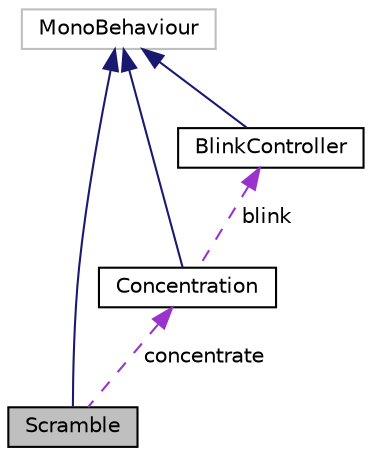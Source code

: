 digraph "Scramble"
{
 // LATEX_PDF_SIZE
  edge [fontname="Helvetica",fontsize="10",labelfontname="Helvetica",labelfontsize="10"];
  node [fontname="Helvetica",fontsize="10",shape=record];
  Node1 [label="Scramble",height=0.2,width=0.4,color="black", fillcolor="grey75", style="filled", fontcolor="black",tooltip=" "];
  Node2 -> Node1 [dir="back",color="midnightblue",fontsize="10",style="solid",fontname="Helvetica"];
  Node2 [label="MonoBehaviour",height=0.2,width=0.4,color="grey75", fillcolor="white", style="filled",tooltip=" "];
  Node3 -> Node1 [dir="back",color="darkorchid3",fontsize="10",style="dashed",label=" concentrate" ,fontname="Helvetica"];
  Node3 [label="Concentration",height=0.2,width=0.4,color="black", fillcolor="white", style="filled",URL="$class_concentration.html",tooltip=" "];
  Node2 -> Node3 [dir="back",color="midnightblue",fontsize="10",style="solid",fontname="Helvetica"];
  Node4 -> Node3 [dir="back",color="darkorchid3",fontsize="10",style="dashed",label=" blink" ,fontname="Helvetica"];
  Node4 [label="BlinkController",height=0.2,width=0.4,color="black", fillcolor="white", style="filled",URL="$class_blink_controller.html",tooltip=" "];
  Node2 -> Node4 [dir="back",color="midnightblue",fontsize="10",style="solid",fontname="Helvetica"];
}
